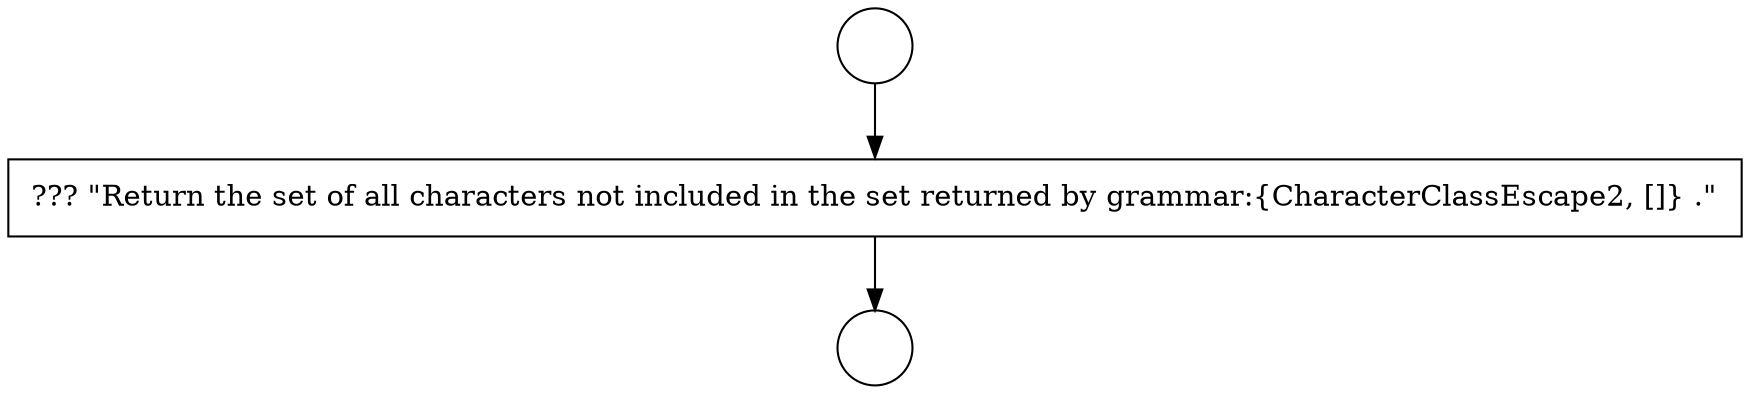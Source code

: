 digraph {
  node12890 [shape=circle label=" " color="black" fillcolor="white" style=filled]
  node12892 [shape=none, margin=0, label=<<font color="black">
    <table border="0" cellborder="1" cellspacing="0" cellpadding="10">
      <tr><td align="left">??? &quot;Return the set of all characters not included in the set returned by grammar:{CharacterClassEscape2, []} .&quot;</td></tr>
    </table>
  </font>> color="black" fillcolor="white" style=filled]
  node12891 [shape=circle label=" " color="black" fillcolor="white" style=filled]
  node12890 -> node12892 [ color="black"]
  node12892 -> node12891 [ color="black"]
}

